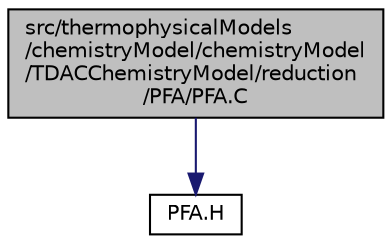 digraph "src/thermophysicalModels/chemistryModel/chemistryModel/TDACChemistryModel/reduction/PFA/PFA.C"
{
  bgcolor="transparent";
  edge [fontname="Helvetica",fontsize="10",labelfontname="Helvetica",labelfontsize="10"];
  node [fontname="Helvetica",fontsize="10",shape=record];
  Node0 [label="src/thermophysicalModels\l/chemistryModel/chemistryModel\l/TDACChemistryModel/reduction\l/PFA/PFA.C",height=0.2,width=0.4,color="black", fillcolor="grey75", style="filled", fontcolor="black"];
  Node0 -> Node1 [color="midnightblue",fontsize="10",style="solid",fontname="Helvetica"];
  Node1 [label="PFA.H",height=0.2,width=0.4,color="black",URL="$a15902.html"];
}
